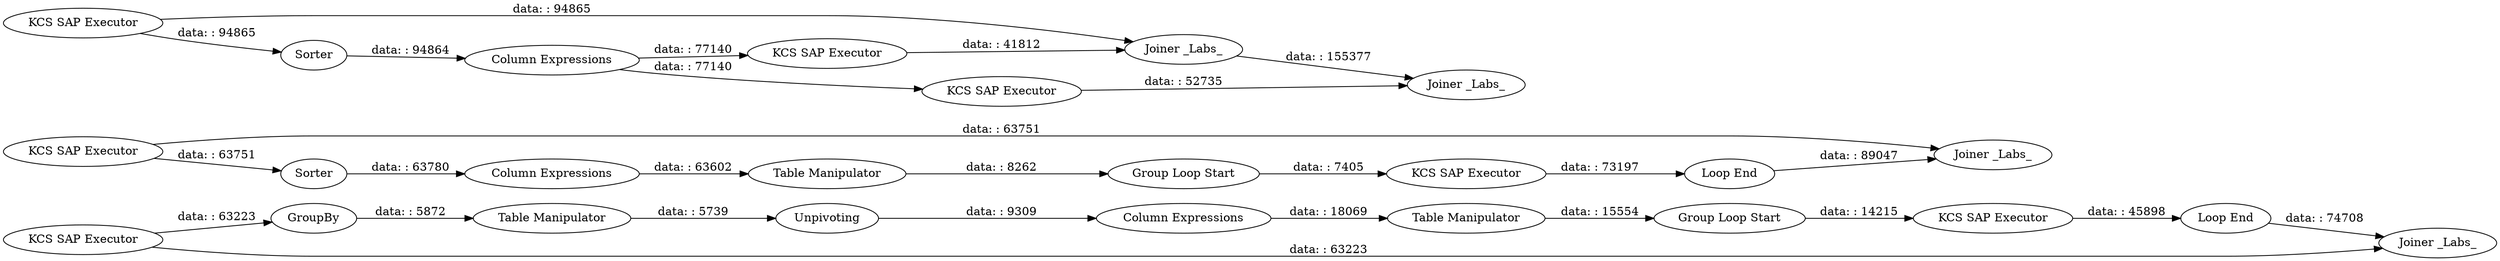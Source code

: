 digraph {
	"-3278159984066005311_10" [label="Loop End"]
	"-3278159984066005311_3" [label="Column Expressions"]
	"-3278159984066005311_28" [label=GroupBy]
	"-3278159984066005311_7" [label="KCS SAP Executor"]
	"-3278159984066005311_30" [label="Table Manipulator"]
	"-3278159984066005311_23" [label="Joiner _Labs_"]
	"-3278159984066005311_18" [label="Column Expressions"]
	"-3278159984066005311_5" [label="Table Manipulator"]
	"-3278159984066005311_16" [label="Joiner _Labs_"]
	"-3278159984066005311_22" [label="Joiner _Labs_"]
	"-3278159984066005311_1" [label="KCS SAP Executor"]
	"-3278159984066005311_17" [label="KCS SAP Executor"]
	"-3278159984066005311_15" [label="Loop End"]
	"-3278159984066005311_13" [label="Table Manipulator"]
	"-3278159984066005311_12" [label=Sorter]
	"-3278159984066005311_27" [label=Unpivoting]
	"-3278159984066005311_19" [label=Sorter]
	"-3278159984066005311_8" [label="Column Expressions"]
	"-3278159984066005311_11" [label="Joiner _Labs_"]
	"-3278159984066005311_20" [label="KCS SAP Executor"]
	"-3278159984066005311_9" [label="Group Loop Start"]
	"-3278159984066005311_21" [label="KCS SAP Executor"]
	"-3278159984066005311_2" [label="KCS SAP Executor"]
	"-3278159984066005311_14" [label="Group Loop Start"]
	"-3278159984066005311_6" [label="KCS SAP Executor"]
	"-3278159984066005311_7" -> "-3278159984066005311_15" [label="data: : 73197"]
	"-3278159984066005311_1" -> "-3278159984066005311_11" [label="data: : 63223"]
	"-3278159984066005311_30" -> "-3278159984066005311_27" [label="data: : 5739"]
	"-3278159984066005311_21" -> "-3278159984066005311_23" [label="data: : 52735"]
	"-3278159984066005311_17" -> "-3278159984066005311_19" [label="data: : 94865"]
	"-3278159984066005311_19" -> "-3278159984066005311_18" [label="data: : 94864"]
	"-3278159984066005311_8" -> "-3278159984066005311_13" [label="data: : 63602"]
	"-3278159984066005311_20" -> "-3278159984066005311_22" [label="data: : 41812"]
	"-3278159984066005311_1" -> "-3278159984066005311_28" [label="data: : 63223"]
	"-3278159984066005311_13" -> "-3278159984066005311_14" [label="data: : 8262"]
	"-3278159984066005311_18" -> "-3278159984066005311_20" [label="data: : 77140"]
	"-3278159984066005311_6" -> "-3278159984066005311_16" [label="data: : 63751"]
	"-3278159984066005311_22" -> "-3278159984066005311_23" [label="data: : 155377"]
	"-3278159984066005311_14" -> "-3278159984066005311_7" [label="data: : 7405"]
	"-3278159984066005311_5" -> "-3278159984066005311_9" [label="data: : 15554"]
	"-3278159984066005311_17" -> "-3278159984066005311_22" [label="data: : 94865"]
	"-3278159984066005311_3" -> "-3278159984066005311_5" [label="data: : 18069"]
	"-3278159984066005311_18" -> "-3278159984066005311_21" [label="data: : 77140"]
	"-3278159984066005311_10" -> "-3278159984066005311_11" [label="data: : 74708"]
	"-3278159984066005311_9" -> "-3278159984066005311_2" [label="data: : 14215"]
	"-3278159984066005311_27" -> "-3278159984066005311_3" [label="data: : 9309"]
	"-3278159984066005311_28" -> "-3278159984066005311_30" [label="data: : 5872"]
	"-3278159984066005311_6" -> "-3278159984066005311_12" [label="data: : 63751"]
	"-3278159984066005311_12" -> "-3278159984066005311_8" [label="data: : 63780"]
	"-3278159984066005311_15" -> "-3278159984066005311_16" [label="data: : 89047"]
	"-3278159984066005311_2" -> "-3278159984066005311_10" [label="data: : 45898"]
	rankdir=LR
}
